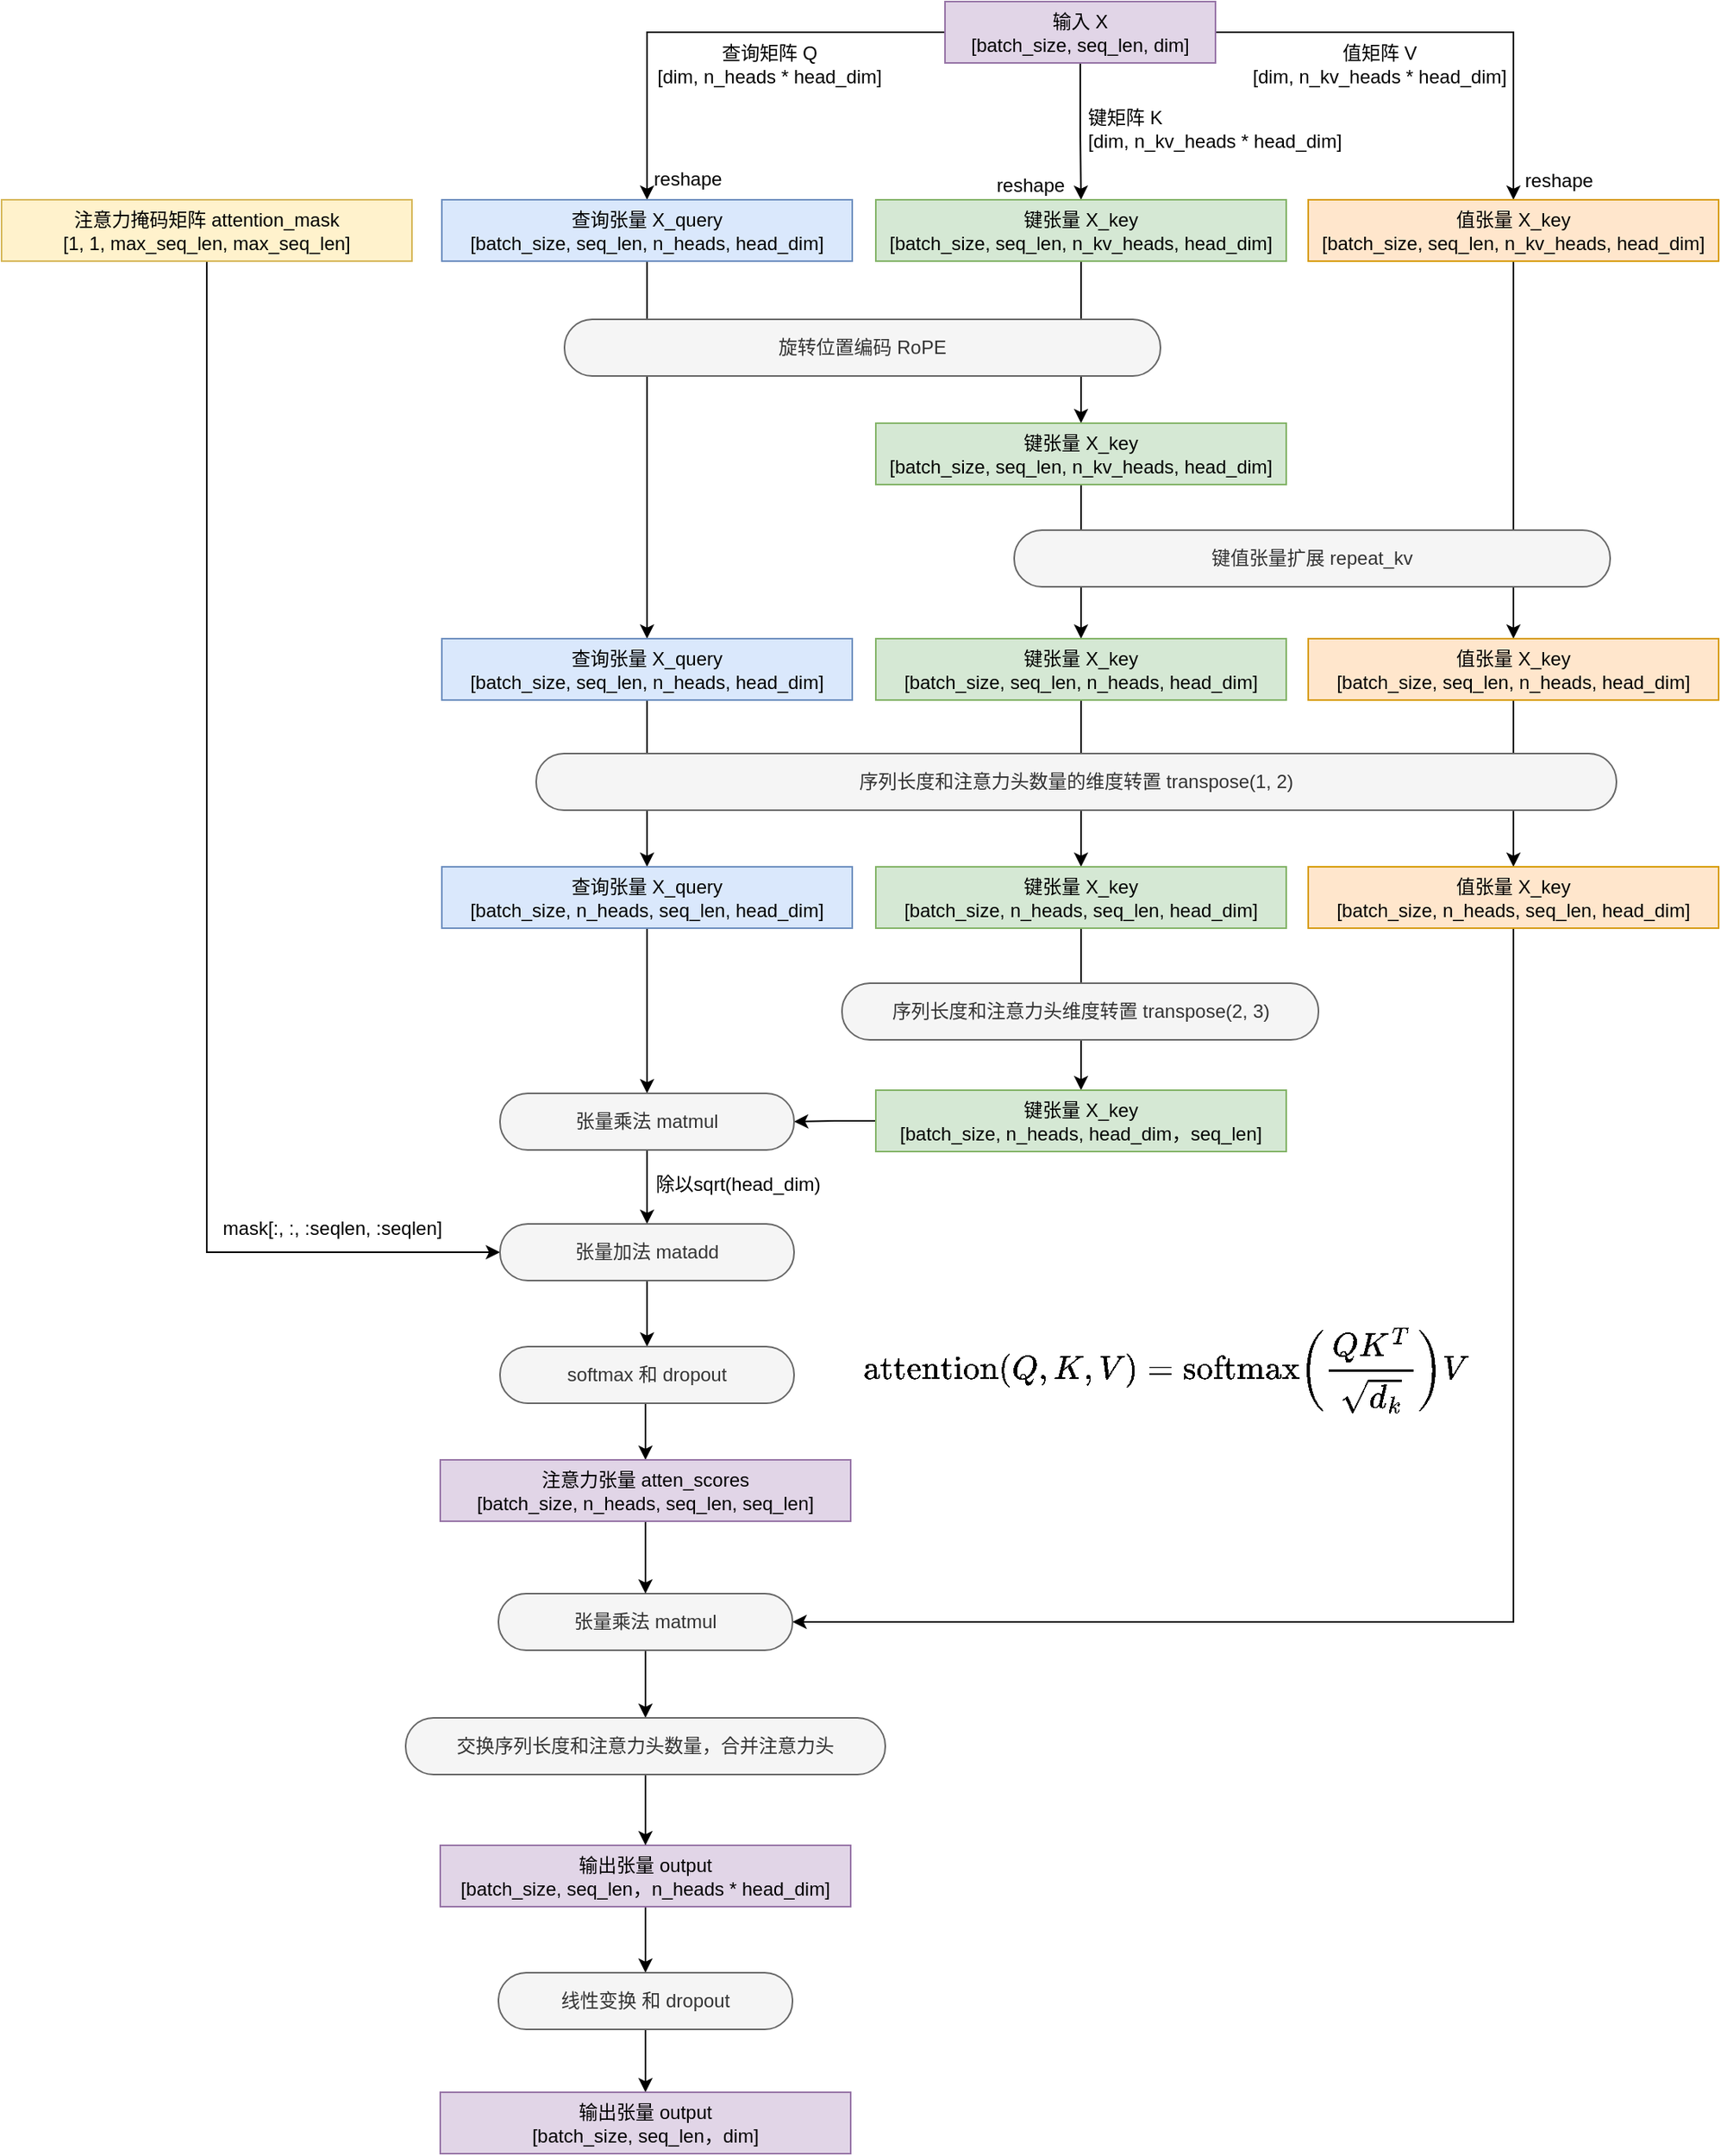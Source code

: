<mxfile version="28.1.1">
  <diagram id="tEXkkXbqr7PN210EzFhd" name="Attention">
    <mxGraphModel dx="1500" dy="580" grid="0" gridSize="10" guides="1" tooltips="1" connect="1" arrows="1" fold="1" page="1" pageScale="1" pageWidth="1169" pageHeight="1654" math="1" shadow="0">
      <root>
        <mxCell id="0" />
        <mxCell id="1" parent="0" />
        <mxCell id="cLnIfDLkQ-htjp8FluC_-37" style="edgeStyle=orthogonalEdgeStyle;rounded=0;orthogonalLoop=1;jettySize=auto;html=1;exitX=0.5;exitY=1;exitDx=0;exitDy=0;" edge="1" parent="1" source="cLnIfDLkQ-htjp8FluC_-6" target="cLnIfDLkQ-htjp8FluC_-35">
          <mxGeometry relative="1" as="geometry" />
        </mxCell>
        <mxCell id="cLnIfDLkQ-htjp8FluC_-13" style="edgeStyle=orthogonalEdgeStyle;rounded=0;orthogonalLoop=1;jettySize=auto;html=1;exitX=0;exitY=0.5;exitDx=0;exitDy=0;entryX=0.5;entryY=0;entryDx=0;entryDy=0;" edge="1" parent="1" source="cLnIfDLkQ-htjp8FluC_-1" target="cLnIfDLkQ-htjp8FluC_-2">
          <mxGeometry relative="1" as="geometry" />
        </mxCell>
        <mxCell id="cLnIfDLkQ-htjp8FluC_-14" style="edgeStyle=orthogonalEdgeStyle;rounded=0;orthogonalLoop=1;jettySize=auto;html=1;exitX=1;exitY=0.5;exitDx=0;exitDy=0;entryX=0.5;entryY=0;entryDx=0;entryDy=0;" edge="1" parent="1" source="cLnIfDLkQ-htjp8FluC_-1" target="cLnIfDLkQ-htjp8FluC_-6">
          <mxGeometry relative="1" as="geometry" />
        </mxCell>
        <mxCell id="cLnIfDLkQ-htjp8FluC_-15" style="edgeStyle=orthogonalEdgeStyle;rounded=0;orthogonalLoop=1;jettySize=auto;html=1;exitX=0.5;exitY=1;exitDx=0;exitDy=0;entryX=0.5;entryY=0;entryDx=0;entryDy=0;" edge="1" parent="1" source="cLnIfDLkQ-htjp8FluC_-1" target="cLnIfDLkQ-htjp8FluC_-5">
          <mxGeometry relative="1" as="geometry" />
        </mxCell>
        <mxCell id="cLnIfDLkQ-htjp8FluC_-1" value="输入 X&lt;div&gt;[batch_size, seq_len, dim]&lt;/div&gt;" style="whiteSpace=wrap;html=1;fillColor=#e1d5e7;strokeColor=#9673a6;" vertex="1" parent="1">
          <mxGeometry x="621" y="81" width="172" height="39" as="geometry" />
        </mxCell>
        <mxCell id="cLnIfDLkQ-htjp8FluC_-30" style="edgeStyle=orthogonalEdgeStyle;rounded=0;orthogonalLoop=1;jettySize=auto;html=1;exitX=0.5;exitY=1;exitDx=0;exitDy=0;entryX=0.5;entryY=0;entryDx=0;entryDy=0;" edge="1" parent="1" source="cLnIfDLkQ-htjp8FluC_-2" target="cLnIfDLkQ-htjp8FluC_-24">
          <mxGeometry relative="1" as="geometry" />
        </mxCell>
        <mxCell id="cLnIfDLkQ-htjp8FluC_-2" value="查询张量 X_query&lt;br&gt;&lt;div&gt;[batch_size, seq_len, n_heads, head_dim]&lt;/div&gt;" style="whiteSpace=wrap;html=1;fillColor=#dae8fc;strokeColor=#6c8ebf;" vertex="1" parent="1">
          <mxGeometry x="301" y="207" width="261" height="39" as="geometry" />
        </mxCell>
        <mxCell id="cLnIfDLkQ-htjp8FluC_-31" style="edgeStyle=orthogonalEdgeStyle;rounded=0;orthogonalLoop=1;jettySize=auto;html=1;exitX=0.5;exitY=1;exitDx=0;exitDy=0;entryX=0.5;entryY=0;entryDx=0;entryDy=0;" edge="1" parent="1" source="cLnIfDLkQ-htjp8FluC_-5" target="cLnIfDLkQ-htjp8FluC_-26">
          <mxGeometry relative="1" as="geometry" />
        </mxCell>
        <mxCell id="cLnIfDLkQ-htjp8FluC_-5" value="键张量 X_key&lt;br&gt;&lt;div&gt;[batch_size, seq_len, n_kv_heads, head_dim]&lt;/div&gt;" style="whiteSpace=wrap;html=1;fillColor=#d5e8d4;strokeColor=#82b366;" vertex="1" parent="1">
          <mxGeometry x="577" y="207" width="261" height="39" as="geometry" />
        </mxCell>
        <mxCell id="cLnIfDLkQ-htjp8FluC_-6" value="值张量 X_key&lt;br&gt;&lt;div&gt;[batch_size, seq_len, n_kv_heads, head_dim]&lt;/div&gt;" style="whiteSpace=wrap;html=1;fillColor=#ffe6cc;strokeColor=#d79b00;" vertex="1" parent="1">
          <mxGeometry x="852" y="207" width="261" height="39" as="geometry" />
        </mxCell>
        <mxCell id="cLnIfDLkQ-htjp8FluC_-7" value="旋转位置编码 RoPE" style="rounded=1;whiteSpace=wrap;html=1;arcSize=49;fillColor=#f5f5f5;fontColor=#333333;strokeColor=#666666;" vertex="1" parent="1">
          <mxGeometry x="379" y="283" width="379" height="36" as="geometry" />
        </mxCell>
        <mxCell id="cLnIfDLkQ-htjp8FluC_-16" value="查询矩阵 Q&lt;div&gt;[dim, n_heads * head_dim]&lt;/div&gt;" style="text;html=1;align=center;verticalAlign=middle;resizable=0;points=[];autosize=1;strokeColor=none;fillColor=none;" vertex="1" parent="1">
          <mxGeometry x="428" y="100" width="161" height="41" as="geometry" />
        </mxCell>
        <mxCell id="cLnIfDLkQ-htjp8FluC_-17" value="键矩阵 K&lt;div&gt;[dim, n_kv_heads * head_dim]&lt;/div&gt;" style="text;html=1;align=left;verticalAlign=middle;resizable=0;points=[];autosize=1;strokeColor=none;fillColor=none;" vertex="1" parent="1">
          <mxGeometry x="710" y="141" width="179" height="41" as="geometry" />
        </mxCell>
        <mxCell id="cLnIfDLkQ-htjp8FluC_-19" value="值矩阵 V&lt;div&gt;[dim, n_kv_heads * head_dim]&lt;/div&gt;" style="text;html=1;align=center;verticalAlign=middle;resizable=0;points=[];autosize=1;strokeColor=none;fillColor=none;" vertex="1" parent="1">
          <mxGeometry x="807" y="100" width="179" height="41" as="geometry" />
        </mxCell>
        <mxCell id="cLnIfDLkQ-htjp8FluC_-21" value="reshape" style="text;html=1;align=center;verticalAlign=middle;resizable=0;points=[];autosize=1;strokeColor=none;fillColor=none;" vertex="1" parent="1">
          <mxGeometry x="426" y="181" width="61" height="26" as="geometry" />
        </mxCell>
        <mxCell id="cLnIfDLkQ-htjp8FluC_-22" value="reshape" style="text;html=1;align=center;verticalAlign=middle;resizable=0;points=[];autosize=1;strokeColor=none;fillColor=none;" vertex="1" parent="1">
          <mxGeometry x="980" y="182" width="61" height="26" as="geometry" />
        </mxCell>
        <mxCell id="cLnIfDLkQ-htjp8FluC_-23" value="reshape" style="text;html=1;align=center;verticalAlign=middle;resizable=0;points=[];autosize=1;strokeColor=none;fillColor=none;" vertex="1" parent="1">
          <mxGeometry x="644" y="185" width="61" height="26" as="geometry" />
        </mxCell>
        <mxCell id="cLnIfDLkQ-htjp8FluC_-43" style="edgeStyle=orthogonalEdgeStyle;rounded=0;orthogonalLoop=1;jettySize=auto;html=1;exitX=0.5;exitY=1;exitDx=0;exitDy=0;entryX=0.5;entryY=0;entryDx=0;entryDy=0;" edge="1" parent="1" source="cLnIfDLkQ-htjp8FluC_-24" target="cLnIfDLkQ-htjp8FluC_-39">
          <mxGeometry relative="1" as="geometry" />
        </mxCell>
        <mxCell id="cLnIfDLkQ-htjp8FluC_-24" value="查询张量 X_query&lt;br&gt;&lt;div&gt;[batch_size, seq_len, n_heads, head_dim]&lt;/div&gt;" style="whiteSpace=wrap;html=1;fillColor=#dae8fc;strokeColor=#6c8ebf;" vertex="1" parent="1">
          <mxGeometry x="301" y="486" width="261" height="39" as="geometry" />
        </mxCell>
        <mxCell id="cLnIfDLkQ-htjp8FluC_-38" style="edgeStyle=orthogonalEdgeStyle;rounded=0;orthogonalLoop=1;jettySize=auto;html=1;exitX=0.5;exitY=1;exitDx=0;exitDy=0;entryX=0.5;entryY=0;entryDx=0;entryDy=0;" edge="1" parent="1" source="cLnIfDLkQ-htjp8FluC_-26" target="cLnIfDLkQ-htjp8FluC_-34">
          <mxGeometry relative="1" as="geometry" />
        </mxCell>
        <mxCell id="cLnIfDLkQ-htjp8FluC_-26" value="键张量 X_key&lt;br&gt;&lt;div&gt;[batch_size, seq_len, n_kv_heads, head_dim]&lt;/div&gt;" style="whiteSpace=wrap;html=1;fillColor=#d5e8d4;strokeColor=#82b366;" vertex="1" parent="1">
          <mxGeometry x="577" y="349" width="261" height="39" as="geometry" />
        </mxCell>
        <mxCell id="cLnIfDLkQ-htjp8FluC_-32" value="键值张量扩展 repeat_kv" style="rounded=1;whiteSpace=wrap;html=1;arcSize=49;fillColor=#f5f5f5;fontColor=#333333;strokeColor=#666666;" vertex="1" parent="1">
          <mxGeometry x="665" y="417" width="379" height="36" as="geometry" />
        </mxCell>
        <mxCell id="cLnIfDLkQ-htjp8FluC_-44" style="edgeStyle=orthogonalEdgeStyle;rounded=0;orthogonalLoop=1;jettySize=auto;html=1;exitX=0.5;exitY=1;exitDx=0;exitDy=0;entryX=0.5;entryY=0;entryDx=0;entryDy=0;" edge="1" parent="1" source="cLnIfDLkQ-htjp8FluC_-34" target="cLnIfDLkQ-htjp8FluC_-40">
          <mxGeometry relative="1" as="geometry" />
        </mxCell>
        <mxCell id="cLnIfDLkQ-htjp8FluC_-34" value="键张量 X_key&lt;br&gt;&lt;div&gt;[batch_size, seq_len, n_heads, head_dim]&lt;/div&gt;" style="whiteSpace=wrap;html=1;fillColor=#d5e8d4;strokeColor=#82b366;" vertex="1" parent="1">
          <mxGeometry x="577" y="486" width="261" height="39" as="geometry" />
        </mxCell>
        <mxCell id="cLnIfDLkQ-htjp8FluC_-45" style="edgeStyle=orthogonalEdgeStyle;rounded=0;orthogonalLoop=1;jettySize=auto;html=1;exitX=0.5;exitY=1;exitDx=0;exitDy=0;entryX=0.5;entryY=0;entryDx=0;entryDy=0;" edge="1" parent="1" source="cLnIfDLkQ-htjp8FluC_-35" target="cLnIfDLkQ-htjp8FluC_-41">
          <mxGeometry relative="1" as="geometry" />
        </mxCell>
        <mxCell id="cLnIfDLkQ-htjp8FluC_-35" value="值张量 X_key&lt;br&gt;&lt;div&gt;[batch_size, seq_len, n_heads, head_dim]&lt;/div&gt;" style="whiteSpace=wrap;html=1;fillColor=#ffe6cc;strokeColor=#d79b00;" vertex="1" parent="1">
          <mxGeometry x="852" y="486" width="261" height="39" as="geometry" />
        </mxCell>
        <mxCell id="cLnIfDLkQ-htjp8FluC_-53" style="edgeStyle=orthogonalEdgeStyle;rounded=0;orthogonalLoop=1;jettySize=auto;html=1;exitX=0.5;exitY=1;exitDx=0;exitDy=0;entryX=0.5;entryY=0;entryDx=0;entryDy=0;" edge="1" parent="1" source="cLnIfDLkQ-htjp8FluC_-39" target="cLnIfDLkQ-htjp8FluC_-51">
          <mxGeometry relative="1" as="geometry" />
        </mxCell>
        <mxCell id="cLnIfDLkQ-htjp8FluC_-39" value="查询张量 X_query&lt;br&gt;&lt;div&gt;[&lt;span style=&quot;background-color: transparent; color: light-dark(rgb(0, 0, 0), rgb(255, 255, 255));&quot;&gt;batch_size,&lt;/span&gt;&lt;span style=&quot;background-color: transparent; color: light-dark(rgb(0, 0, 0), rgb(255, 255, 255));&quot;&gt;&amp;nbsp;&lt;/span&gt;&lt;span style=&quot;background-color: transparent; color: light-dark(rgb(0, 0, 0), rgb(255, 255, 255));&quot;&gt;n_heads,&amp;nbsp;&lt;/span&gt;&lt;span style=&quot;background-color: transparent; color: light-dark(rgb(0, 0, 0), rgb(255, 255, 255));&quot;&gt;seq_len,&amp;nbsp;&lt;/span&gt;&lt;span style=&quot;background-color: transparent; color: light-dark(rgb(0, 0, 0), rgb(255, 255, 255));&quot;&gt;head_dim]&lt;/span&gt;&lt;/div&gt;" style="whiteSpace=wrap;html=1;fillColor=#dae8fc;strokeColor=#6c8ebf;" vertex="1" parent="1">
          <mxGeometry x="301" y="631" width="261" height="39" as="geometry" />
        </mxCell>
        <mxCell id="cLnIfDLkQ-htjp8FluC_-50" style="edgeStyle=orthogonalEdgeStyle;rounded=0;orthogonalLoop=1;jettySize=auto;html=1;exitX=0.5;exitY=1;exitDx=0;exitDy=0;entryX=0.5;entryY=0;entryDx=0;entryDy=0;" edge="1" parent="1" source="cLnIfDLkQ-htjp8FluC_-40" target="cLnIfDLkQ-htjp8FluC_-49">
          <mxGeometry relative="1" as="geometry" />
        </mxCell>
        <mxCell id="cLnIfDLkQ-htjp8FluC_-40" value="键张量 X_key&lt;br&gt;&lt;div&gt;[&lt;span style=&quot;background-color: transparent; color: light-dark(rgb(0, 0, 0), rgb(255, 255, 255));&quot;&gt;batch_size,&lt;/span&gt;&lt;span style=&quot;background-color: transparent; color: light-dark(rgb(0, 0, 0), rgb(255, 255, 255));&quot;&gt;&amp;nbsp;&lt;/span&gt;&lt;span style=&quot;background-color: transparent; color: light-dark(rgb(0, 0, 0), rgb(255, 255, 255));&quot;&gt;n_heads,&amp;nbsp;&lt;/span&gt;&lt;span style=&quot;background-color: transparent; color: light-dark(rgb(0, 0, 0), rgb(255, 255, 255));&quot;&gt;seq_len,&amp;nbsp;&lt;/span&gt;&lt;span style=&quot;background-color: transparent; color: light-dark(rgb(0, 0, 0), rgb(255, 255, 255));&quot;&gt;head_dim]&lt;/span&gt;&lt;/div&gt;" style="whiteSpace=wrap;html=1;fillColor=#d5e8d4;strokeColor=#82b366;" vertex="1" parent="1">
          <mxGeometry x="577" y="631" width="261" height="39" as="geometry" />
        </mxCell>
        <mxCell id="cLnIfDLkQ-htjp8FluC_-67" style="edgeStyle=orthogonalEdgeStyle;rounded=0;orthogonalLoop=1;jettySize=auto;html=1;exitX=0.5;exitY=1;exitDx=0;exitDy=0;entryX=1;entryY=0.5;entryDx=0;entryDy=0;" edge="1" parent="1" source="cLnIfDLkQ-htjp8FluC_-41" target="cLnIfDLkQ-htjp8FluC_-61">
          <mxGeometry relative="1" as="geometry" />
        </mxCell>
        <mxCell id="cLnIfDLkQ-htjp8FluC_-41" value="值张量 X_key&lt;br&gt;&lt;div&gt;[&lt;span style=&quot;background-color: transparent; color: light-dark(rgb(0, 0, 0), rgb(255, 255, 255));&quot;&gt;batch_size,&lt;/span&gt;&lt;span style=&quot;background-color: transparent; color: light-dark(rgb(0, 0, 0), rgb(255, 255, 255));&quot;&gt;&amp;nbsp;&lt;/span&gt;&lt;span style=&quot;background-color: transparent; color: light-dark(rgb(0, 0, 0), rgb(255, 255, 255));&quot;&gt;n_heads,&amp;nbsp;&lt;/span&gt;&lt;span style=&quot;background-color: transparent; color: light-dark(rgb(0, 0, 0), rgb(255, 255, 255));&quot;&gt;seq_len,&amp;nbsp;&lt;/span&gt;&lt;span style=&quot;background-color: transparent; color: light-dark(rgb(0, 0, 0), rgb(255, 255, 255));&quot;&gt;head_dim]&lt;/span&gt;&lt;/div&gt;" style="whiteSpace=wrap;html=1;fillColor=#ffe6cc;strokeColor=#d79b00;" vertex="1" parent="1">
          <mxGeometry x="852" y="631" width="261" height="39" as="geometry" />
        </mxCell>
        <mxCell id="cLnIfDLkQ-htjp8FluC_-42" value="序列长度和注意力头数量的维度转置 transpose(1, 2)" style="rounded=1;whiteSpace=wrap;html=1;arcSize=49;fillColor=#f5f5f5;fontColor=#333333;strokeColor=#666666;" vertex="1" parent="1">
          <mxGeometry x="361" y="559" width="687" height="36" as="geometry" />
        </mxCell>
        <mxCell id="cLnIfDLkQ-htjp8FluC_-56" style="edgeStyle=orthogonalEdgeStyle;rounded=0;orthogonalLoop=1;jettySize=auto;html=1;exitX=0.5;exitY=1;exitDx=0;exitDy=0;entryX=0;entryY=0.5;entryDx=0;entryDy=0;" edge="1" parent="1" source="cLnIfDLkQ-htjp8FluC_-46" target="cLnIfDLkQ-htjp8FluC_-54">
          <mxGeometry relative="1" as="geometry" />
        </mxCell>
        <mxCell id="cLnIfDLkQ-htjp8FluC_-46" value="注意力掩码矩阵 attention_mask&lt;div&gt;&lt;div&gt;[1, 1, max_seq_len, max_seq_len]&lt;/div&gt;&lt;/div&gt;" style="whiteSpace=wrap;html=1;fillColor=#fff2cc;strokeColor=#d6b656;" vertex="1" parent="1">
          <mxGeometry x="21" y="207" width="261" height="39" as="geometry" />
        </mxCell>
        <mxCell id="cLnIfDLkQ-htjp8FluC_-48" value="序列长度和注意力头维度转置 transpose(2, 3)" style="rounded=1;whiteSpace=wrap;html=1;arcSize=49;fillColor=#f5f5f5;fontColor=#333333;strokeColor=#666666;" vertex="1" parent="1">
          <mxGeometry x="555.5" y="705" width="303" height="36" as="geometry" />
        </mxCell>
        <mxCell id="cLnIfDLkQ-htjp8FluC_-52" style="edgeStyle=orthogonalEdgeStyle;rounded=0;orthogonalLoop=1;jettySize=auto;html=1;exitX=0;exitY=0.5;exitDx=0;exitDy=0;entryX=1;entryY=0.5;entryDx=0;entryDy=0;" edge="1" parent="1" source="cLnIfDLkQ-htjp8FluC_-49" target="cLnIfDLkQ-htjp8FluC_-51">
          <mxGeometry relative="1" as="geometry" />
        </mxCell>
        <mxCell id="cLnIfDLkQ-htjp8FluC_-49" value="键张量 X_key&lt;br&gt;&lt;div&gt;[&lt;span style=&quot;background-color: transparent; color: light-dark(rgb(0, 0, 0), rgb(255, 255, 255));&quot;&gt;batch_size,&lt;/span&gt;&lt;span style=&quot;background-color: transparent; color: light-dark(rgb(0, 0, 0), rgb(255, 255, 255));&quot;&gt;&amp;nbsp;&lt;/span&gt;&lt;span style=&quot;background-color: transparent; color: light-dark(rgb(0, 0, 0), rgb(255, 255, 255));&quot;&gt;n_heads,&amp;nbsp;&lt;/span&gt;&lt;span style=&quot;background-color: transparent; color: light-dark(rgb(0, 0, 0), rgb(255, 255, 255));&quot;&gt;head_dim，&lt;/span&gt;&lt;span style=&quot;background-color: transparent; color: light-dark(rgb(0, 0, 0), rgb(255, 255, 255));&quot;&gt;seq_len&lt;/span&gt;&lt;span style=&quot;background-color: transparent; color: light-dark(rgb(0, 0, 0), rgb(255, 255, 255));&quot;&gt;]&lt;/span&gt;&lt;/div&gt;" style="whiteSpace=wrap;html=1;fillColor=#d5e8d4;strokeColor=#82b366;" vertex="1" parent="1">
          <mxGeometry x="577" y="773" width="261" height="39" as="geometry" />
        </mxCell>
        <mxCell id="cLnIfDLkQ-htjp8FluC_-55" style="edgeStyle=orthogonalEdgeStyle;rounded=0;orthogonalLoop=1;jettySize=auto;html=1;exitX=0.5;exitY=1;exitDx=0;exitDy=0;entryX=0.5;entryY=0;entryDx=0;entryDy=0;" edge="1" parent="1" source="cLnIfDLkQ-htjp8FluC_-51" target="cLnIfDLkQ-htjp8FluC_-54">
          <mxGeometry relative="1" as="geometry" />
        </mxCell>
        <mxCell id="cLnIfDLkQ-htjp8FluC_-51" value="张量乘法 matmul" style="rounded=1;whiteSpace=wrap;html=1;arcSize=49;fillColor=#f5f5f5;fontColor=#333333;strokeColor=#666666;" vertex="1" parent="1">
          <mxGeometry x="338" y="775" width="187" height="36" as="geometry" />
        </mxCell>
        <mxCell id="cLnIfDLkQ-htjp8FluC_-64" style="edgeStyle=orthogonalEdgeStyle;rounded=0;orthogonalLoop=1;jettySize=auto;html=1;exitX=0.5;exitY=1;exitDx=0;exitDy=0;entryX=0.5;entryY=0;entryDx=0;entryDy=0;" edge="1" parent="1" source="cLnIfDLkQ-htjp8FluC_-54" target="cLnIfDLkQ-htjp8FluC_-60">
          <mxGeometry relative="1" as="geometry" />
        </mxCell>
        <mxCell id="cLnIfDLkQ-htjp8FluC_-54" value="张量加法 matadd" style="rounded=1;whiteSpace=wrap;html=1;arcSize=49;fillColor=#f5f5f5;fontColor=#333333;strokeColor=#666666;" vertex="1" parent="1">
          <mxGeometry x="338" y="858" width="187" height="36" as="geometry" />
        </mxCell>
        <mxCell id="cLnIfDLkQ-htjp8FluC_-58" value="mask[:, :, :seqlen, :seqlen]" style="text;html=1;align=center;verticalAlign=middle;resizable=0;points=[];autosize=1;strokeColor=none;fillColor=none;" vertex="1" parent="1">
          <mxGeometry x="152" y="848" width="157" height="26" as="geometry" />
        </mxCell>
        <mxCell id="cLnIfDLkQ-htjp8FluC_-59" value="除以sqrt(head_dim)" style="text;html=1;align=center;verticalAlign=middle;resizable=0;points=[];autosize=1;strokeColor=none;fillColor=none;" vertex="1" parent="1">
          <mxGeometry x="427" y="820" width="123" height="26" as="geometry" />
        </mxCell>
        <mxCell id="cLnIfDLkQ-htjp8FluC_-65" style="edgeStyle=orthogonalEdgeStyle;rounded=0;orthogonalLoop=1;jettySize=auto;html=1;exitX=0.5;exitY=1;exitDx=0;exitDy=0;entryX=0.5;entryY=0;entryDx=0;entryDy=0;" edge="1" parent="1" source="cLnIfDLkQ-htjp8FluC_-60" target="cLnIfDLkQ-htjp8FluC_-63">
          <mxGeometry relative="1" as="geometry" />
        </mxCell>
        <mxCell id="cLnIfDLkQ-htjp8FluC_-60" value="softmax 和 dropout" style="rounded=1;whiteSpace=wrap;html=1;arcSize=49;fillColor=#f5f5f5;fontColor=#333333;strokeColor=#666666;" vertex="1" parent="1">
          <mxGeometry x="338" y="936" width="187" height="36" as="geometry" />
        </mxCell>
        <mxCell id="cLnIfDLkQ-htjp8FluC_-71" style="edgeStyle=orthogonalEdgeStyle;rounded=0;orthogonalLoop=1;jettySize=auto;html=1;exitX=0.5;exitY=1;exitDx=0;exitDy=0;entryX=0.5;entryY=0;entryDx=0;entryDy=0;" edge="1" parent="1" source="cLnIfDLkQ-htjp8FluC_-61" target="cLnIfDLkQ-htjp8FluC_-70">
          <mxGeometry relative="1" as="geometry" />
        </mxCell>
        <mxCell id="cLnIfDLkQ-htjp8FluC_-61" value="张量乘法 matmul" style="rounded=1;whiteSpace=wrap;html=1;arcSize=49;fillColor=#f5f5f5;fontColor=#333333;strokeColor=#666666;" vertex="1" parent="1">
          <mxGeometry x="337" y="1093" width="187" height="36" as="geometry" />
        </mxCell>
        <mxCell id="cLnIfDLkQ-htjp8FluC_-66" style="edgeStyle=orthogonalEdgeStyle;rounded=0;orthogonalLoop=1;jettySize=auto;html=1;exitX=0.5;exitY=1;exitDx=0;exitDy=0;entryX=0.5;entryY=0;entryDx=0;entryDy=0;" edge="1" parent="1" source="cLnIfDLkQ-htjp8FluC_-63" target="cLnIfDLkQ-htjp8FluC_-61">
          <mxGeometry relative="1" as="geometry" />
        </mxCell>
        <mxCell id="cLnIfDLkQ-htjp8FluC_-63" value="注意力张量 atten_scores&lt;br&gt;&lt;div&gt;[&lt;span style=&quot;background-color: transparent; color: light-dark(rgb(0, 0, 0), rgb(255, 255, 255));&quot;&gt;batch_size,&lt;/span&gt;&lt;span style=&quot;background-color: transparent; color: light-dark(rgb(0, 0, 0), rgb(255, 255, 255));&quot;&gt;&amp;nbsp;&lt;/span&gt;&lt;span style=&quot;background-color: transparent; color: light-dark(rgb(0, 0, 0), rgb(255, 255, 255));&quot;&gt;n_heads,&amp;nbsp;&lt;/span&gt;&lt;span style=&quot;background-color: transparent; color: light-dark(rgb(0, 0, 0), rgb(255, 255, 255));&quot;&gt;seq_len,&amp;nbsp;&lt;/span&gt;&lt;span style=&quot;background-color: transparent; color: light-dark(rgb(0, 0, 0), rgb(255, 255, 255));&quot;&gt;seq_len&lt;/span&gt;&lt;span style=&quot;background-color: transparent; color: light-dark(rgb(0, 0, 0), rgb(255, 255, 255));&quot;&gt;]&lt;/span&gt;&lt;/div&gt;" style="whiteSpace=wrap;html=1;fillColor=#e1d5e7;strokeColor=#9673a6;" vertex="1" parent="1">
          <mxGeometry x="300" y="1008" width="261" height="39" as="geometry" />
        </mxCell>
        <mxCell id="cLnIfDLkQ-htjp8FluC_-75" style="edgeStyle=orthogonalEdgeStyle;rounded=0;orthogonalLoop=1;jettySize=auto;html=1;exitX=0.5;exitY=1;exitDx=0;exitDy=0;entryX=0.5;entryY=0;entryDx=0;entryDy=0;" edge="1" parent="1" source="cLnIfDLkQ-htjp8FluC_-68" target="cLnIfDLkQ-htjp8FluC_-73">
          <mxGeometry relative="1" as="geometry" />
        </mxCell>
        <mxCell id="cLnIfDLkQ-htjp8FluC_-68" value="输出张量 output&lt;br&gt;&lt;div&gt;[&lt;span style=&quot;background-color: transparent; color: light-dark(rgb(0, 0, 0), rgb(255, 255, 255));&quot;&gt;batch_size,&lt;/span&gt;&lt;span style=&quot;background-color: transparent; color: light-dark(rgb(0, 0, 0), rgb(255, 255, 255));&quot;&gt;&amp;nbsp;&lt;/span&gt;&lt;span style=&quot;background-color: transparent; color: light-dark(rgb(0, 0, 0), rgb(255, 255, 255));&quot;&gt;seq_len，&lt;/span&gt;&lt;span style=&quot;background-color: transparent; color: light-dark(rgb(0, 0, 0), rgb(255, 255, 255));&quot;&gt;n_heads&lt;/span&gt;&lt;span style=&quot;background-color: transparent; color: light-dark(rgb(0, 0, 0), rgb(255, 255, 255));&quot;&gt;&amp;nbsp;* head_&lt;/span&gt;&lt;span style=&quot;background-color: transparent; color: light-dark(rgb(0, 0, 0), rgb(255, 255, 255));&quot;&gt;dim&lt;/span&gt;&lt;span style=&quot;background-color: transparent; color: light-dark(rgb(0, 0, 0), rgb(255, 255, 255));&quot;&gt;]&lt;/span&gt;&lt;/div&gt;" style="whiteSpace=wrap;html=1;fillColor=#e1d5e7;strokeColor=#9673a6;" vertex="1" parent="1">
          <mxGeometry x="300" y="1253" width="261" height="39" as="geometry" />
        </mxCell>
        <mxCell id="cLnIfDLkQ-htjp8FluC_-72" style="edgeStyle=orthogonalEdgeStyle;rounded=0;orthogonalLoop=1;jettySize=auto;html=1;exitX=0.5;exitY=1;exitDx=0;exitDy=0;entryX=0.5;entryY=0;entryDx=0;entryDy=0;" edge="1" parent="1" source="cLnIfDLkQ-htjp8FluC_-70" target="cLnIfDLkQ-htjp8FluC_-68">
          <mxGeometry relative="1" as="geometry" />
        </mxCell>
        <mxCell id="cLnIfDLkQ-htjp8FluC_-70" value="交换序列长度和注意力头数量，合并注意力头" style="rounded=1;whiteSpace=wrap;html=1;arcSize=49;fillColor=#f5f5f5;fontColor=#333333;strokeColor=#666666;" vertex="1" parent="1">
          <mxGeometry x="278" y="1172" width="305" height="36" as="geometry" />
        </mxCell>
        <mxCell id="cLnIfDLkQ-htjp8FluC_-77" style="edgeStyle=orthogonalEdgeStyle;rounded=0;orthogonalLoop=1;jettySize=auto;html=1;exitX=0.5;exitY=1;exitDx=0;exitDy=0;entryX=0.5;entryY=0;entryDx=0;entryDy=0;" edge="1" parent="1" source="cLnIfDLkQ-htjp8FluC_-73" target="cLnIfDLkQ-htjp8FluC_-74">
          <mxGeometry relative="1" as="geometry" />
        </mxCell>
        <mxCell id="cLnIfDLkQ-htjp8FluC_-73" value="线性变换 和 dropout" style="rounded=1;whiteSpace=wrap;html=1;arcSize=49;fillColor=#f5f5f5;fontColor=#333333;strokeColor=#666666;" vertex="1" parent="1">
          <mxGeometry x="337" y="1334" width="187" height="36" as="geometry" />
        </mxCell>
        <mxCell id="cLnIfDLkQ-htjp8FluC_-74" value="输出张量 output&lt;br&gt;&lt;div&gt;[&lt;span style=&quot;background-color: transparent; color: light-dark(rgb(0, 0, 0), rgb(255, 255, 255));&quot;&gt;batch_size,&lt;/span&gt;&lt;span style=&quot;background-color: transparent; color: light-dark(rgb(0, 0, 0), rgb(255, 255, 255));&quot;&gt;&amp;nbsp;&lt;/span&gt;&lt;span style=&quot;background-color: transparent; color: light-dark(rgb(0, 0, 0), rgb(255, 255, 255));&quot;&gt;seq_len，dim&lt;/span&gt;&lt;span style=&quot;background-color: transparent; color: light-dark(rgb(0, 0, 0), rgb(255, 255, 255));&quot;&gt;]&lt;/span&gt;&lt;/div&gt;" style="whiteSpace=wrap;html=1;fillColor=#e1d5e7;strokeColor=#9673a6;" vertex="1" parent="1">
          <mxGeometry x="300" y="1410" width="261" height="39" as="geometry" />
        </mxCell>
        <mxCell id="cLnIfDLkQ-htjp8FluC_-78" value="`\text{attention}(Q, K, V) = \text{softmax}\left(\frac{QK^T}{\sqrt{d_k}}\right)V`" style="text;html=1;align=center;verticalAlign=middle;resizable=0;points=[];autosize=1;strokeColor=none;fillColor=none;fontSize=18;" vertex="1" parent="1">
          <mxGeometry x="452" y="934" width="618" height="34" as="geometry" />
        </mxCell>
      </root>
    </mxGraphModel>
  </diagram>
</mxfile>
